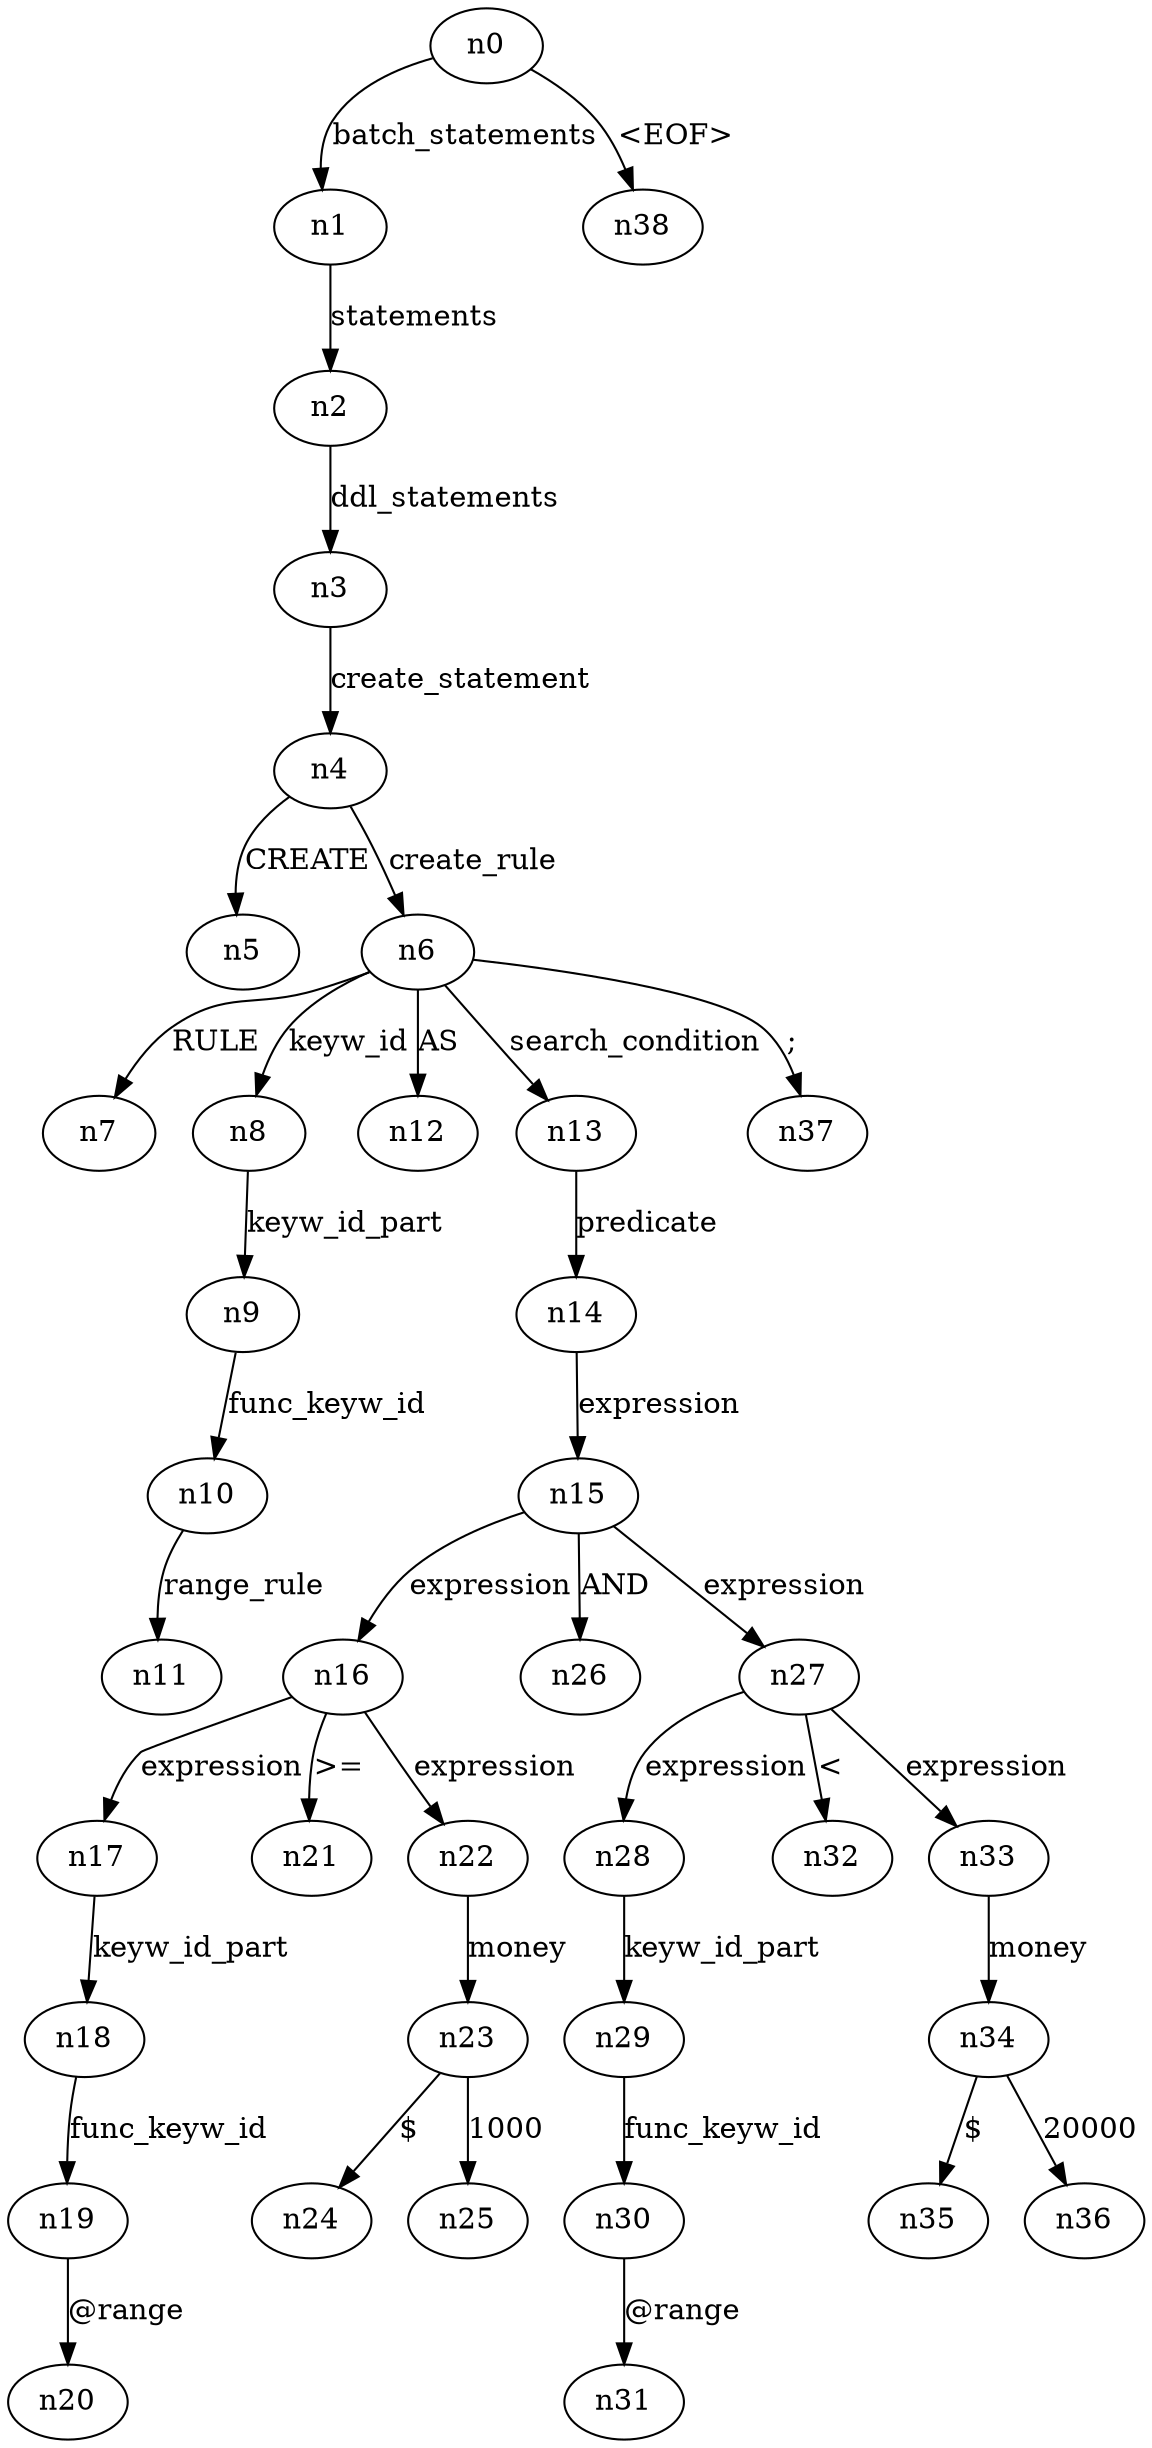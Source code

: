 digraph ParseTree {
  n0 -> n1 [label="batch_statements"];
  n1 -> n2 [label="statements"];
  n2 -> n3 [label="ddl_statements"];
  n3 -> n4 [label="create_statement"];
  n4 -> n5 [label="CREATE"];
  n4 -> n6 [label="create_rule"];
  n6 -> n7 [label="RULE"];
  n6 -> n8 [label="keyw_id"];
  n8 -> n9 [label="keyw_id_part"];
  n9 -> n10 [label="func_keyw_id"];
  n10 -> n11 [label="range_rule"];
  n6 -> n12 [label="AS"];
  n6 -> n13 [label="search_condition"];
  n13 -> n14 [label="predicate"];
  n14 -> n15 [label="expression"];
  n15 -> n16 [label="expression"];
  n16 -> n17 [label="expression"];
  n17 -> n18 [label="keyw_id_part"];
  n18 -> n19 [label="func_keyw_id"];
  n19 -> n20 [label="@range"];
  n16 -> n21 [label=">="];
  n16 -> n22 [label="expression"];
  n22 -> n23 [label="money"];
  n23 -> n24 [label="$"];
  n23 -> n25 [label="1000"];
  n15 -> n26 [label="AND"];
  n15 -> n27 [label="expression"];
  n27 -> n28 [label="expression"];
  n28 -> n29 [label="keyw_id_part"];
  n29 -> n30 [label="func_keyw_id"];
  n30 -> n31 [label="@range"];
  n27 -> n32 [label="<"];
  n27 -> n33 [label="expression"];
  n33 -> n34 [label="money"];
  n34 -> n35 [label="$"];
  n34 -> n36 [label="20000"];
  n6 -> n37 [label=";"];
  n0 -> n38 [label="<EOF>"];
}